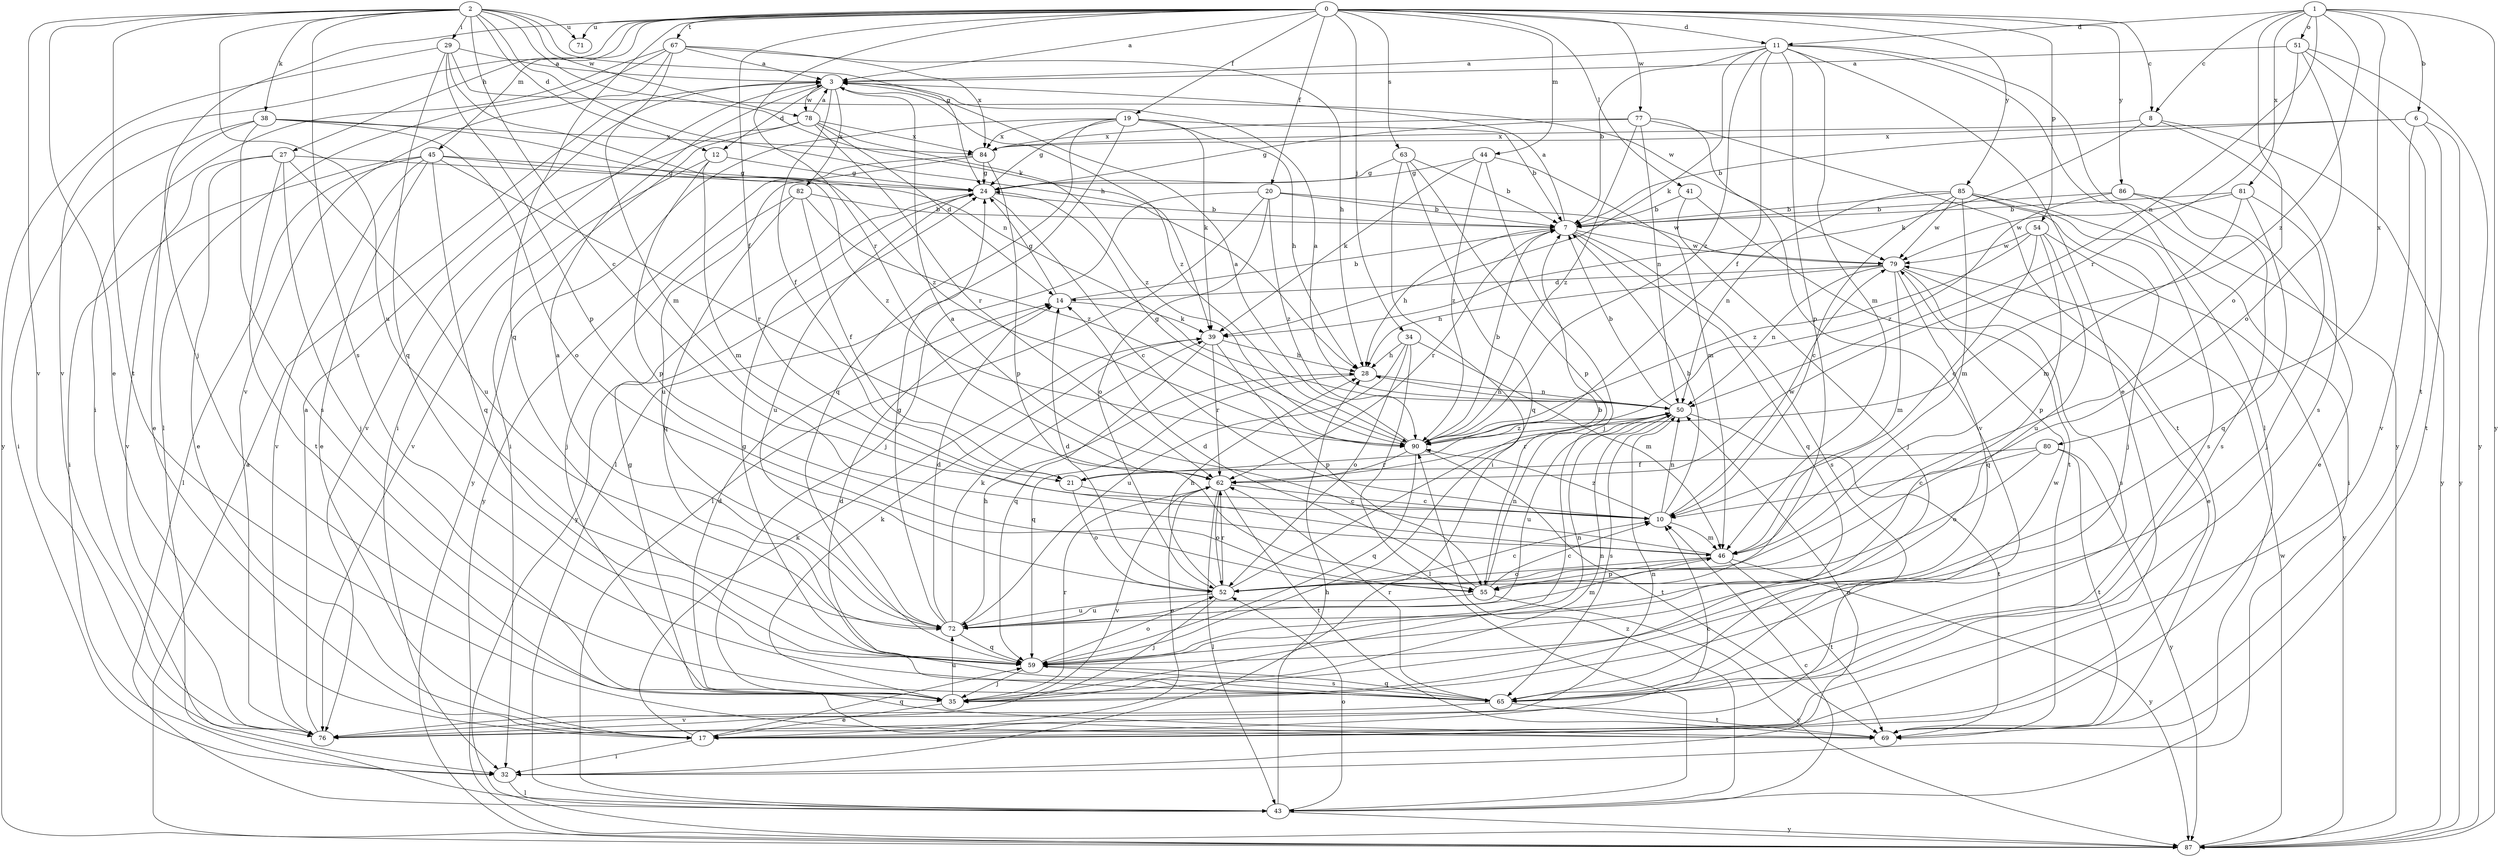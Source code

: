 strict digraph  {
0;
1;
2;
3;
6;
7;
8;
10;
11;
12;
14;
17;
19;
20;
21;
24;
27;
28;
29;
32;
34;
35;
38;
39;
41;
43;
44;
45;
46;
50;
51;
52;
54;
55;
59;
62;
63;
65;
67;
69;
71;
72;
76;
77;
78;
79;
80;
81;
82;
84;
85;
86;
87;
90;
0 -> 3  [label=a];
0 -> 8  [label=c];
0 -> 11  [label=d];
0 -> 19  [label=f];
0 -> 20  [label=f];
0 -> 21  [label=f];
0 -> 27  [label=h];
0 -> 34  [label=j];
0 -> 35  [label=j];
0 -> 41  [label=l];
0 -> 44  [label=m];
0 -> 45  [label=m];
0 -> 54  [label=p];
0 -> 59  [label=q];
0 -> 62  [label=r];
0 -> 63  [label=s];
0 -> 67  [label=t];
0 -> 71  [label=u];
0 -> 76  [label=v];
0 -> 77  [label=w];
0 -> 85  [label=y];
0 -> 86  [label=y];
1 -> 6  [label=b];
1 -> 8  [label=c];
1 -> 11  [label=d];
1 -> 50  [label=n];
1 -> 51  [label=o];
1 -> 52  [label=o];
1 -> 80  [label=x];
1 -> 81  [label=x];
1 -> 87  [label=y];
1 -> 90  [label=z];
2 -> 10  [label=c];
2 -> 12  [label=d];
2 -> 17  [label=e];
2 -> 24  [label=g];
2 -> 28  [label=h];
2 -> 29  [label=i];
2 -> 38  [label=k];
2 -> 39  [label=k];
2 -> 65  [label=s];
2 -> 69  [label=t];
2 -> 71  [label=u];
2 -> 72  [label=u];
2 -> 76  [label=v];
2 -> 78  [label=w];
3 -> 12  [label=d];
3 -> 21  [label=f];
3 -> 32  [label=i];
3 -> 78  [label=w];
3 -> 82  [label=x];
3 -> 90  [label=z];
6 -> 7  [label=b];
6 -> 69  [label=t];
6 -> 76  [label=v];
6 -> 84  [label=x];
6 -> 87  [label=y];
7 -> 3  [label=a];
7 -> 28  [label=h];
7 -> 59  [label=q];
7 -> 62  [label=r];
7 -> 65  [label=s];
7 -> 79  [label=w];
8 -> 39  [label=k];
8 -> 65  [label=s];
8 -> 84  [label=x];
8 -> 87  [label=y];
10 -> 7  [label=b];
10 -> 46  [label=m];
10 -> 50  [label=n];
10 -> 79  [label=w];
10 -> 90  [label=z];
11 -> 3  [label=a];
11 -> 7  [label=b];
11 -> 17  [label=e];
11 -> 21  [label=f];
11 -> 39  [label=k];
11 -> 43  [label=l];
11 -> 46  [label=m];
11 -> 55  [label=p];
11 -> 87  [label=y];
11 -> 90  [label=z];
12 -> 24  [label=g];
12 -> 46  [label=m];
12 -> 55  [label=p];
12 -> 76  [label=v];
14 -> 7  [label=b];
14 -> 24  [label=g];
14 -> 39  [label=k];
17 -> 10  [label=c];
17 -> 32  [label=i];
17 -> 39  [label=k];
17 -> 59  [label=q];
19 -> 7  [label=b];
19 -> 24  [label=g];
19 -> 28  [label=h];
19 -> 39  [label=k];
19 -> 43  [label=l];
19 -> 59  [label=q];
19 -> 84  [label=x];
19 -> 87  [label=y];
20 -> 7  [label=b];
20 -> 35  [label=j];
20 -> 43  [label=l];
20 -> 52  [label=o];
20 -> 79  [label=w];
20 -> 90  [label=z];
21 -> 10  [label=c];
21 -> 52  [label=o];
24 -> 7  [label=b];
24 -> 10  [label=c];
24 -> 72  [label=u];
24 -> 87  [label=y];
27 -> 17  [label=e];
27 -> 24  [label=g];
27 -> 35  [label=j];
27 -> 69  [label=t];
27 -> 72  [label=u];
27 -> 76  [label=v];
28 -> 50  [label=n];
28 -> 59  [label=q];
29 -> 3  [label=a];
29 -> 50  [label=n];
29 -> 55  [label=p];
29 -> 59  [label=q];
29 -> 79  [label=w];
29 -> 87  [label=y];
32 -> 43  [label=l];
32 -> 50  [label=n];
34 -> 28  [label=h];
34 -> 43  [label=l];
34 -> 46  [label=m];
34 -> 52  [label=o];
34 -> 72  [label=u];
35 -> 14  [label=d];
35 -> 17  [label=e];
35 -> 39  [label=k];
35 -> 50  [label=n];
35 -> 62  [label=r];
35 -> 72  [label=u];
38 -> 17  [label=e];
38 -> 32  [label=i];
38 -> 52  [label=o];
38 -> 65  [label=s];
38 -> 84  [label=x];
38 -> 90  [label=z];
39 -> 28  [label=h];
39 -> 55  [label=p];
39 -> 59  [label=q];
39 -> 62  [label=r];
41 -> 7  [label=b];
41 -> 35  [label=j];
41 -> 69  [label=t];
43 -> 10  [label=c];
43 -> 28  [label=h];
43 -> 52  [label=o];
43 -> 87  [label=y];
43 -> 90  [label=z];
44 -> 24  [label=g];
44 -> 35  [label=j];
44 -> 39  [label=k];
44 -> 46  [label=m];
44 -> 90  [label=z];
45 -> 17  [label=e];
45 -> 24  [label=g];
45 -> 32  [label=i];
45 -> 43  [label=l];
45 -> 59  [label=q];
45 -> 62  [label=r];
45 -> 76  [label=v];
45 -> 90  [label=z];
46 -> 3  [label=a];
46 -> 52  [label=o];
46 -> 55  [label=p];
46 -> 69  [label=t];
46 -> 87  [label=y];
50 -> 3  [label=a];
50 -> 7  [label=b];
50 -> 28  [label=h];
50 -> 62  [label=r];
50 -> 65  [label=s];
50 -> 69  [label=t];
50 -> 72  [label=u];
50 -> 90  [label=z];
51 -> 3  [label=a];
51 -> 52  [label=o];
51 -> 62  [label=r];
51 -> 69  [label=t];
51 -> 87  [label=y];
52 -> 7  [label=b];
52 -> 10  [label=c];
52 -> 14  [label=d];
52 -> 28  [label=h];
52 -> 35  [label=j];
52 -> 62  [label=r];
52 -> 72  [label=u];
54 -> 10  [label=c];
54 -> 55  [label=p];
54 -> 72  [label=u];
54 -> 79  [label=w];
54 -> 87  [label=y];
54 -> 90  [label=z];
55 -> 10  [label=c];
55 -> 14  [label=d];
55 -> 50  [label=n];
55 -> 72  [label=u];
55 -> 87  [label=y];
59 -> 35  [label=j];
59 -> 50  [label=n];
59 -> 52  [label=o];
59 -> 65  [label=s];
62 -> 10  [label=c];
62 -> 17  [label=e];
62 -> 43  [label=l];
62 -> 52  [label=o];
62 -> 69  [label=t];
62 -> 76  [label=v];
63 -> 7  [label=b];
63 -> 24  [label=g];
63 -> 32  [label=i];
63 -> 55  [label=p];
63 -> 59  [label=q];
65 -> 14  [label=d];
65 -> 24  [label=g];
65 -> 59  [label=q];
65 -> 62  [label=r];
65 -> 69  [label=t];
65 -> 76  [label=v];
65 -> 79  [label=w];
67 -> 3  [label=a];
67 -> 28  [label=h];
67 -> 32  [label=i];
67 -> 43  [label=l];
67 -> 46  [label=m];
67 -> 76  [label=v];
67 -> 84  [label=x];
69 -> 24  [label=g];
72 -> 3  [label=a];
72 -> 14  [label=d];
72 -> 24  [label=g];
72 -> 28  [label=h];
72 -> 39  [label=k];
72 -> 46  [label=m];
72 -> 59  [label=q];
76 -> 3  [label=a];
76 -> 50  [label=n];
77 -> 24  [label=g];
77 -> 50  [label=n];
77 -> 69  [label=t];
77 -> 76  [label=v];
77 -> 84  [label=x];
77 -> 90  [label=z];
78 -> 3  [label=a];
78 -> 14  [label=d];
78 -> 32  [label=i];
78 -> 62  [label=r];
78 -> 76  [label=v];
78 -> 84  [label=x];
78 -> 90  [label=z];
79 -> 14  [label=d];
79 -> 17  [label=e];
79 -> 28  [label=h];
79 -> 46  [label=m];
79 -> 50  [label=n];
79 -> 59  [label=q];
79 -> 65  [label=s];
80 -> 10  [label=c];
80 -> 21  [label=f];
80 -> 52  [label=o];
80 -> 69  [label=t];
80 -> 87  [label=y];
81 -> 7  [label=b];
81 -> 35  [label=j];
81 -> 46  [label=m];
81 -> 59  [label=q];
81 -> 79  [label=w];
82 -> 7  [label=b];
82 -> 21  [label=f];
82 -> 35  [label=j];
82 -> 59  [label=q];
82 -> 90  [label=z];
84 -> 24  [label=g];
84 -> 55  [label=p];
84 -> 72  [label=u];
84 -> 87  [label=y];
85 -> 7  [label=b];
85 -> 10  [label=c];
85 -> 32  [label=i];
85 -> 35  [label=j];
85 -> 46  [label=m];
85 -> 50  [label=n];
85 -> 65  [label=s];
85 -> 79  [label=w];
86 -> 7  [label=b];
86 -> 17  [label=e];
86 -> 65  [label=s];
86 -> 90  [label=z];
87 -> 3  [label=a];
87 -> 79  [label=w];
90 -> 3  [label=a];
90 -> 7  [label=b];
90 -> 24  [label=g];
90 -> 59  [label=q];
90 -> 62  [label=r];
90 -> 69  [label=t];
}
